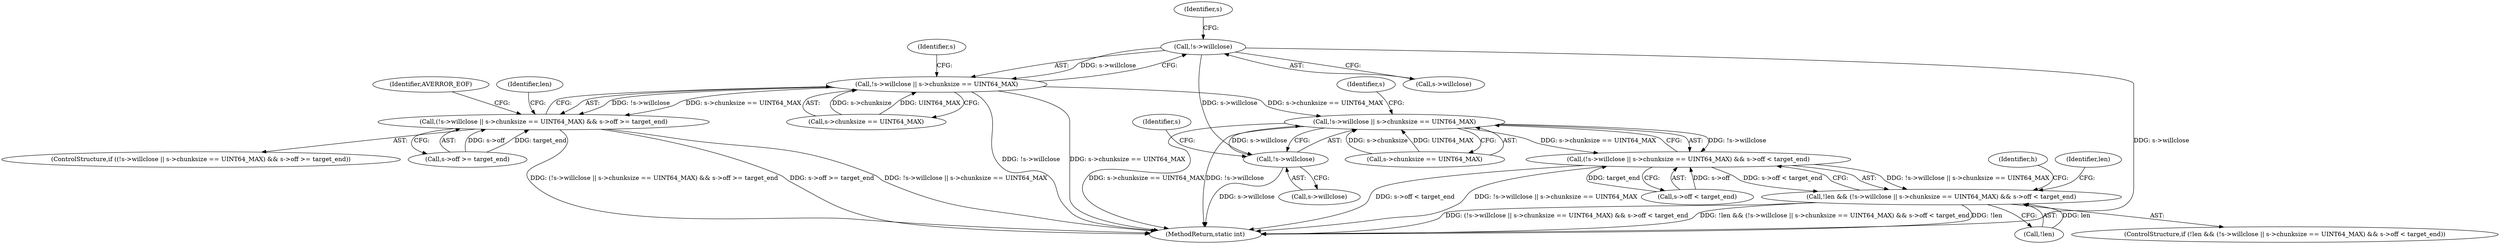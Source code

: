 digraph "0_FFmpeg_2a05c8f813de6f2278827734bf8102291e7484aa@API" {
"1000163" [label="(Call,!s->willclose)"];
"1000162" [label="(Call,!s->willclose || s->chunksize == UINT64_MAX)"];
"1000161" [label="(Call,(!s->willclose || s->chunksize == UINT64_MAX) && s->off >= target_end)"];
"1000192" [label="(Call,!s->willclose || s->chunksize == UINT64_MAX)"];
"1000191" [label="(Call,(!s->willclose || s->chunksize == UINT64_MAX) && s->off < target_end)"];
"1000188" [label="(Call,!len && (!s->willclose || s->chunksize == UINT64_MAX) && s->off < target_end)"];
"1000193" [label="(Call,!s->willclose)"];
"1000189" [label="(Call,!len)"];
"1000204" [label="(Identifier,s)"];
"1000199" [label="(Identifier,s)"];
"1000163" [label="(Call,!s->willclose)"];
"1000221" [label="(Identifier,len)"];
"1000242" [label="(MethodReturn,static int)"];
"1000197" [label="(Call,s->chunksize == UINT64_MAX)"];
"1000167" [label="(Call,s->chunksize == UINT64_MAX)"];
"1000180" [label="(Identifier,len)"];
"1000194" [label="(Call,s->willclose)"];
"1000174" [label="(Identifier,s)"];
"1000178" [label="(Identifier,AVERROR_EOF)"];
"1000193" [label="(Call,!s->willclose)"];
"1000191" [label="(Call,(!s->willclose || s->chunksize == UINT64_MAX) && s->off < target_end)"];
"1000187" [label="(ControlStructure,if (!len && (!s->willclose || s->chunksize == UINT64_MAX) && s->off < target_end))"];
"1000172" [label="(Call,s->off >= target_end)"];
"1000192" [label="(Call,!s->willclose || s->chunksize == UINT64_MAX)"];
"1000161" [label="(Call,(!s->willclose || s->chunksize == UINT64_MAX) && s->off >= target_end)"];
"1000209" [label="(Identifier,h)"];
"1000202" [label="(Call,s->off < target_end)"];
"1000169" [label="(Identifier,s)"];
"1000164" [label="(Call,s->willclose)"];
"1000162" [label="(Call,!s->willclose || s->chunksize == UINT64_MAX)"];
"1000160" [label="(ControlStructure,if ((!s->willclose || s->chunksize == UINT64_MAX) && s->off >= target_end))"];
"1000188" [label="(Call,!len && (!s->willclose || s->chunksize == UINT64_MAX) && s->off < target_end)"];
"1000163" -> "1000162"  [label="AST: "];
"1000163" -> "1000164"  [label="CFG: "];
"1000164" -> "1000163"  [label="AST: "];
"1000169" -> "1000163"  [label="CFG: "];
"1000162" -> "1000163"  [label="CFG: "];
"1000163" -> "1000242"  [label="DDG: s->willclose"];
"1000163" -> "1000162"  [label="DDG: s->willclose"];
"1000163" -> "1000193"  [label="DDG: s->willclose"];
"1000162" -> "1000161"  [label="AST: "];
"1000162" -> "1000167"  [label="CFG: "];
"1000167" -> "1000162"  [label="AST: "];
"1000174" -> "1000162"  [label="CFG: "];
"1000161" -> "1000162"  [label="CFG: "];
"1000162" -> "1000242"  [label="DDG: s->chunksize == UINT64_MAX"];
"1000162" -> "1000242"  [label="DDG: !s->willclose"];
"1000162" -> "1000161"  [label="DDG: !s->willclose"];
"1000162" -> "1000161"  [label="DDG: s->chunksize == UINT64_MAX"];
"1000167" -> "1000162"  [label="DDG: s->chunksize"];
"1000167" -> "1000162"  [label="DDG: UINT64_MAX"];
"1000162" -> "1000192"  [label="DDG: s->chunksize == UINT64_MAX"];
"1000161" -> "1000160"  [label="AST: "];
"1000161" -> "1000172"  [label="CFG: "];
"1000172" -> "1000161"  [label="AST: "];
"1000178" -> "1000161"  [label="CFG: "];
"1000180" -> "1000161"  [label="CFG: "];
"1000161" -> "1000242"  [label="DDG: s->off >= target_end"];
"1000161" -> "1000242"  [label="DDG: !s->willclose || s->chunksize == UINT64_MAX"];
"1000161" -> "1000242"  [label="DDG: (!s->willclose || s->chunksize == UINT64_MAX) && s->off >= target_end"];
"1000172" -> "1000161"  [label="DDG: s->off"];
"1000172" -> "1000161"  [label="DDG: target_end"];
"1000192" -> "1000191"  [label="AST: "];
"1000192" -> "1000193"  [label="CFG: "];
"1000192" -> "1000197"  [label="CFG: "];
"1000193" -> "1000192"  [label="AST: "];
"1000197" -> "1000192"  [label="AST: "];
"1000204" -> "1000192"  [label="CFG: "];
"1000191" -> "1000192"  [label="CFG: "];
"1000192" -> "1000242"  [label="DDG: s->chunksize == UINT64_MAX"];
"1000192" -> "1000242"  [label="DDG: !s->willclose"];
"1000192" -> "1000191"  [label="DDG: !s->willclose"];
"1000192" -> "1000191"  [label="DDG: s->chunksize == UINT64_MAX"];
"1000193" -> "1000192"  [label="DDG: s->willclose"];
"1000197" -> "1000192"  [label="DDG: s->chunksize"];
"1000197" -> "1000192"  [label="DDG: UINT64_MAX"];
"1000191" -> "1000188"  [label="AST: "];
"1000191" -> "1000202"  [label="CFG: "];
"1000202" -> "1000191"  [label="AST: "];
"1000188" -> "1000191"  [label="CFG: "];
"1000191" -> "1000242"  [label="DDG: !s->willclose || s->chunksize == UINT64_MAX"];
"1000191" -> "1000242"  [label="DDG: s->off < target_end"];
"1000191" -> "1000188"  [label="DDG: !s->willclose || s->chunksize == UINT64_MAX"];
"1000191" -> "1000188"  [label="DDG: s->off < target_end"];
"1000202" -> "1000191"  [label="DDG: s->off"];
"1000202" -> "1000191"  [label="DDG: target_end"];
"1000188" -> "1000187"  [label="AST: "];
"1000188" -> "1000189"  [label="CFG: "];
"1000189" -> "1000188"  [label="AST: "];
"1000209" -> "1000188"  [label="CFG: "];
"1000221" -> "1000188"  [label="CFG: "];
"1000188" -> "1000242"  [label="DDG: !len && (!s->willclose || s->chunksize == UINT64_MAX) && s->off < target_end"];
"1000188" -> "1000242"  [label="DDG: !len"];
"1000188" -> "1000242"  [label="DDG: (!s->willclose || s->chunksize == UINT64_MAX) && s->off < target_end"];
"1000189" -> "1000188"  [label="DDG: len"];
"1000193" -> "1000194"  [label="CFG: "];
"1000194" -> "1000193"  [label="AST: "];
"1000199" -> "1000193"  [label="CFG: "];
"1000193" -> "1000242"  [label="DDG: s->willclose"];
}
